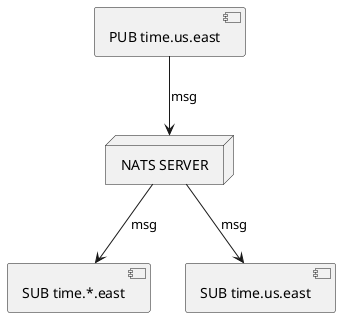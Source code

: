 @startuml WildcardSingleToken

[PUB time.us.east] as pub
node "NATS SERVER" as server
[SUB time.*.east] as sub1
[SUB time.us.east] as sub2

pub --> server : msg
server --> sub1 : msg
server --> sub2 :msg

@enduml